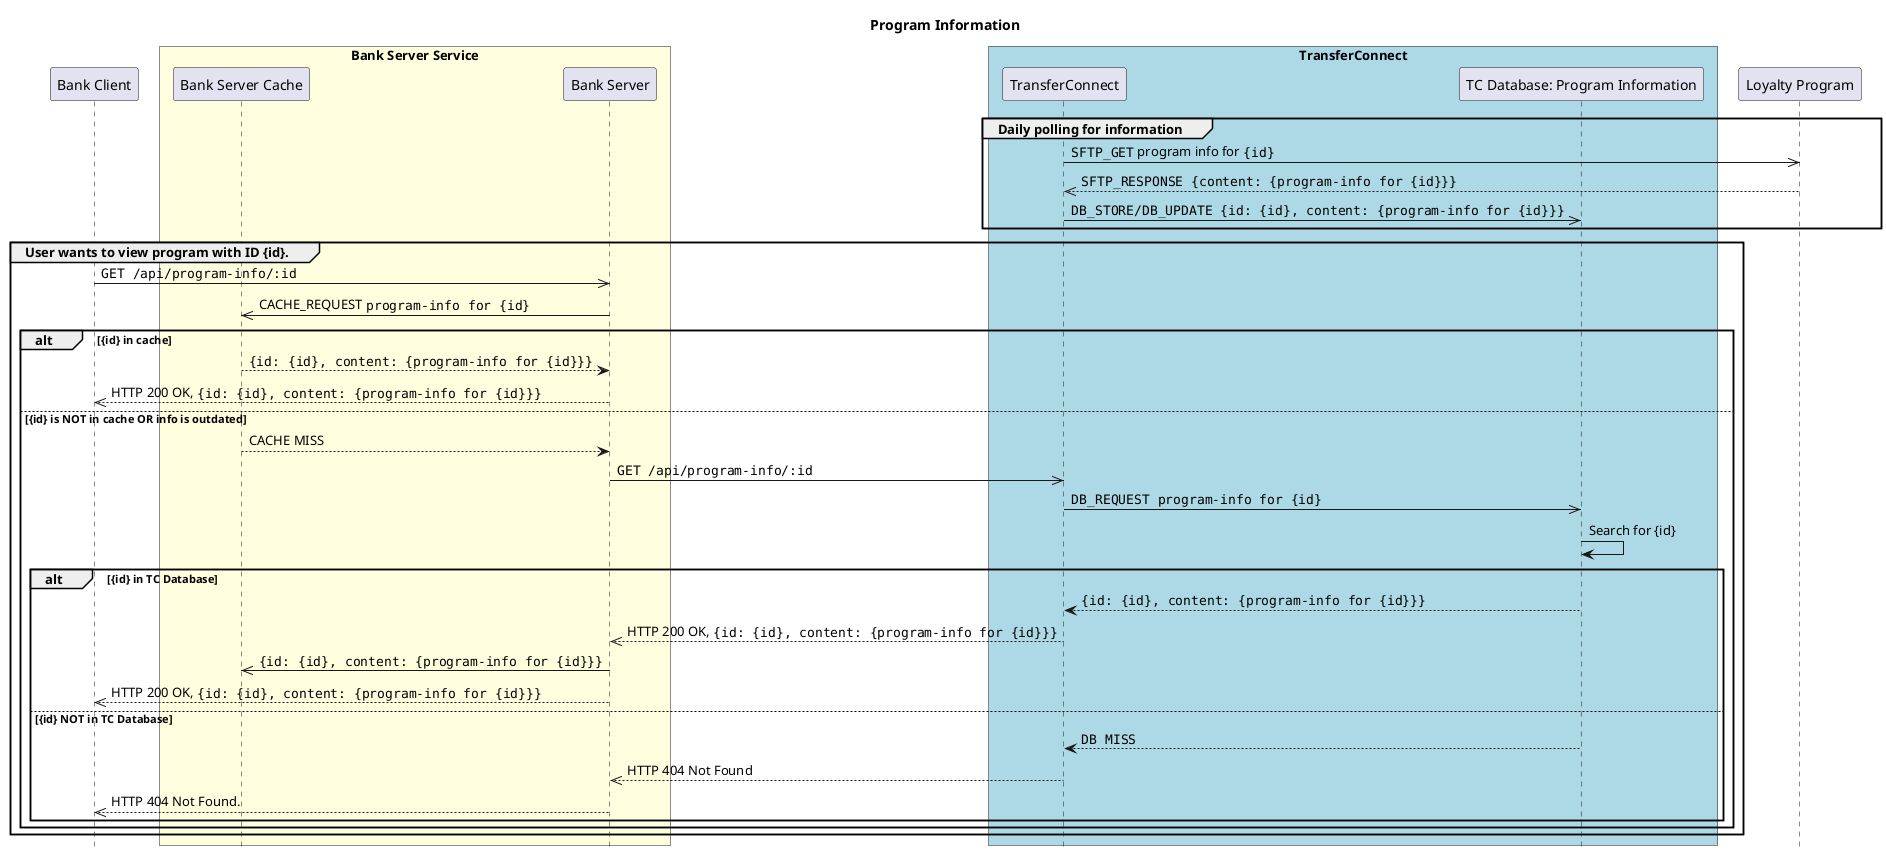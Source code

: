 @startuml Program Information Sequence Diagram
skinparam ParticipantPadding 10
skinparam BoxPadding 5

hide footbox
title **Program Information**

participant BankClient as "Bank Client"

box "Bank Server Service" #LightYellow
  participant BankCache as "Bank Server Cache"
  participant BankServer as "Bank Server"
end box

box "TransferConnect" #LightBlue
  participant TransferConnect as "TransferConnect"
  participant TCInfoDB as "TC Database: Program Information"
end box

participant LoyaltyProgram as "Loyalty Program"

group Daily polling for information
  TransferConnect ->> LoyaltyProgram: ""SFTP_GET"" program info for ""{id}""
  TransferConnect <<-- LoyaltyProgram: ""SFTP_RESPONSE {content: {program-info for {id}}}""
  TransferConnect ->> TCInfoDB: ""DB_STORE/DB_UPDATE {id: {id}, content: {program-info for {id}}}""
end

group User wants to view program with ID {id}.
  BankClient ->> BankServer: ""GET /api/program-info/:id""

  BankCache <<- BankServer: CACHE_REQUEST ""program-info for {id}""
  alt {id} in cache
    BankCache --> BankServer: ""{id: {id}, content: {program-info for {id}}}""
    BankClient <<-- BankServer: HTTP 200 OK, ""{id: {id}, content: {program-info for {id}}}""
  else {id} is NOT in cache OR info is outdated
    BankCache --> BankServer: CACHE MISS
    BankServer ->> TransferConnect: ""GET /api/program-info/:id""
    TransferConnect ->> TCInfoDB: ""DB_REQUEST program-info for {id}""
    TCInfoDB -> TCInfoDB: Search for {id}
    alt {id} in TC Database
      TransferConnect <-- TCInfoDB: ""{id: {id}, content: {program-info for {id}}}""
      BankServer <<-- TransferConnect: HTTP 200 OK, ""{id: {id}, content: {program-info for {id}}}""
      BankCache <<- BankServer: ""{id: {id}, content: {program-info for {id}}}""
      BankClient <<-- BankServer: HTTP 200 OK, ""{id: {id}, content: {program-info for {id}}}""
    else {id} NOT in TC Database
      TransferConnect <-- TCInfoDB: ""DB MISS""
      BankServer <<-- TransferConnect: HTTP 404 Not Found
      BankClient <<-- BankServer: HTTP 404 Not Found.
    end
  end
end
@enduml